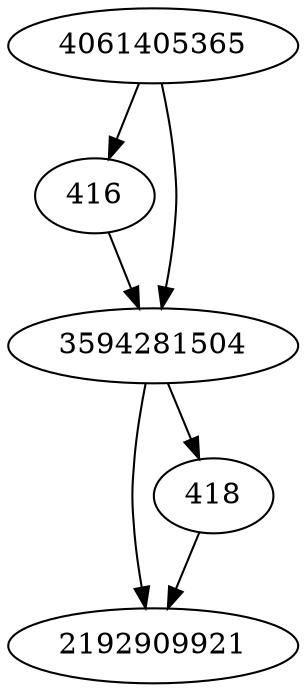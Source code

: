 strict digraph  {
416;
2192909921;
418;
3594281504;
4061405365;
416 -> 3594281504;
418 -> 2192909921;
3594281504 -> 418;
3594281504 -> 2192909921;
4061405365 -> 416;
4061405365 -> 3594281504;
}
